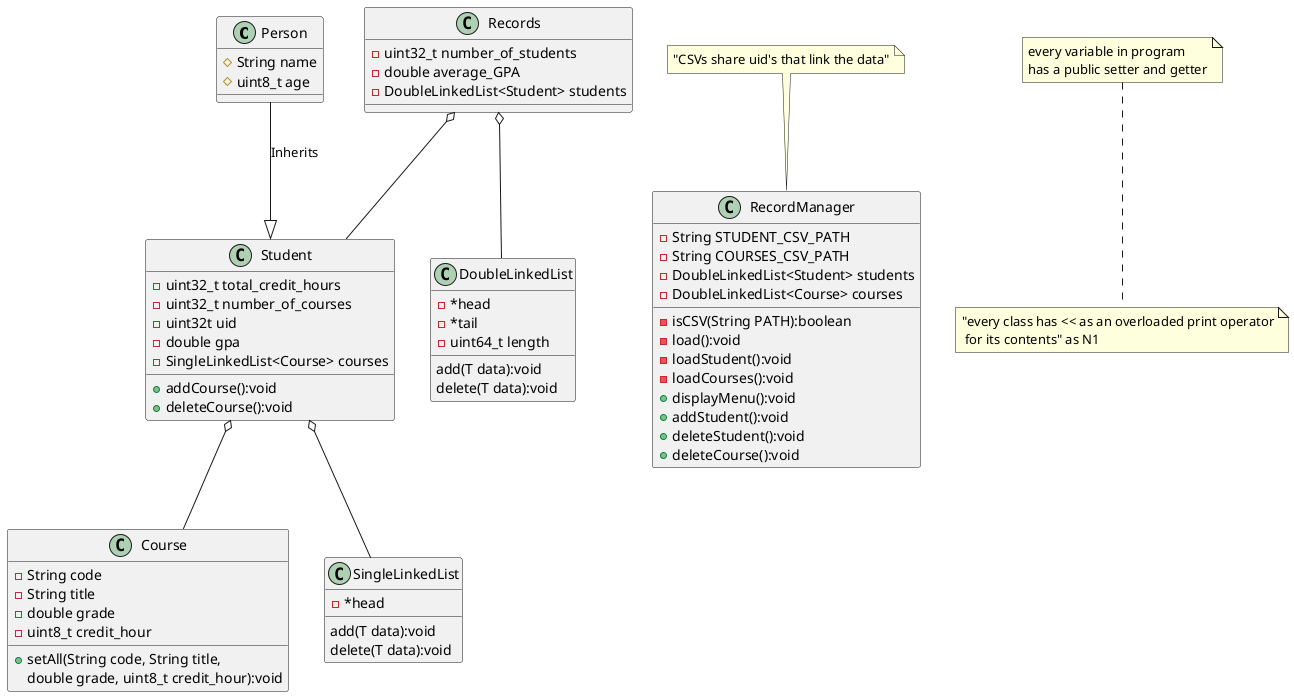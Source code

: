 @startuml

class Person {
    #String name
    #uint8_t age
}

class Course {
    -String code
    -String title
    -double grade
    -uint8_t credit_hour

    +setAll(String code, String title,
        double grade, uint8_t credit_hour):void
}
class SingleLinkedList{
    -*head

    add(T data):void
    delete(T data):void
}
class DoubleLinkedList{
    -*head
    -*tail
    -uint64_t length

    add(T data):void
    delete(T data):void

}
class RecordManager{
    -String STUDENT_CSV_PATH
    -String COURSES_CSV_PATH
    -DoubleLinkedList<Student> students
    -DoubleLinkedList<Course> courses

    -isCSV(String PATH):boolean
    -load():void
    -loadStudent():void
    -loadCourses():void
    +displayMenu():void
    +addStudent():void
    +deleteStudent():void
    +deleteCourse():void
}
class Student{
    -uint32_t total_credit_hours
    -uint32_t number_of_courses
    -uint32t uid
    -double gpa
    -SingleLinkedList<Course> courses

    +addCourse():void
    +deleteCourse():void
}
class Records{
    -uint32_t number_of_students
    -double average_GPA
    -DoubleLinkedList<Student> students
}
Person --|> Student : Inherits
Student o-- SingleLinkedList
Records o-- DoubleLinkedList
Student o-- Course
Records o-- Student

class Person
note "every variable in program\nhas a public setter and getter" as N2
note bottom of N2 : "every class has << as an overloaded print operator\n for its contents" as N1
note top of RecordManager : "CSVs share uid's that link the data"
@enduml


